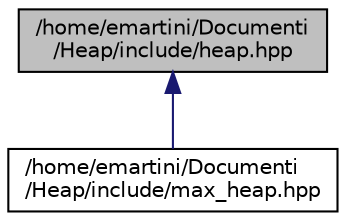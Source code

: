 digraph "/home/emartini/Documenti/Heap/include/heap.hpp"
{
  edge [fontname="Helvetica",fontsize="10",labelfontname="Helvetica",labelfontsize="10"];
  node [fontname="Helvetica",fontsize="10",shape=record];
  Node4 [label="/home/emartini/Documenti\l/Heap/include/heap.hpp",height=0.2,width=0.4,color="black", fillcolor="grey75", style="filled", fontcolor="black"];
  Node4 -> Node5 [dir="back",color="midnightblue",fontsize="10",style="solid",fontname="Helvetica"];
  Node5 [label="/home/emartini/Documenti\l/Heap/include/max_heap.hpp",height=0.2,width=0.4,color="black", fillcolor="white", style="filled",URL="$max__heap_8hpp_source.html"];
}
